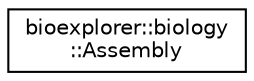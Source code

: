 digraph "Graphical Class Hierarchy"
{
 // LATEX_PDF_SIZE
  edge [fontname="Helvetica",fontsize="10",labelfontname="Helvetica",labelfontsize="10"];
  node [fontname="Helvetica",fontsize="10",shape=record];
  rankdir="LR";
  Node0 [label="bioexplorer::biology\l::Assembly",height=0.2,width=0.4,color="black", fillcolor="white", style="filled",URL="$d6/dc2/classbioexplorer_1_1biology_1_1Assembly.html",tooltip="The Assembly class is a container for biological entities (proteins, membranes, sugars,..."];
}
